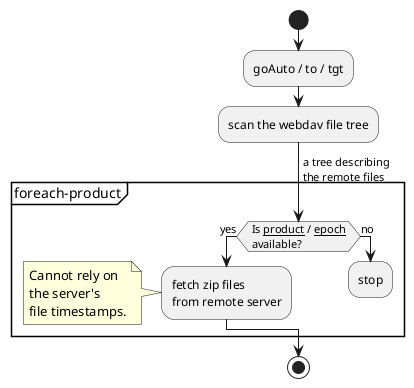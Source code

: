 @startuml

start

:goAuto / to / tgt;

:scan the webdav file tree;

-> a tree describing\nthe remote files;

partition foreach-product {

if ( Is __product__ / __epoch__ \n available?) then (yes)
  :fetch zip files\nfrom remote server;
  note left: Cannot rely on\nthe server's\nfile timestamps.

else (no)
  :stop;
  detach
endif

}

stop

@enduml
